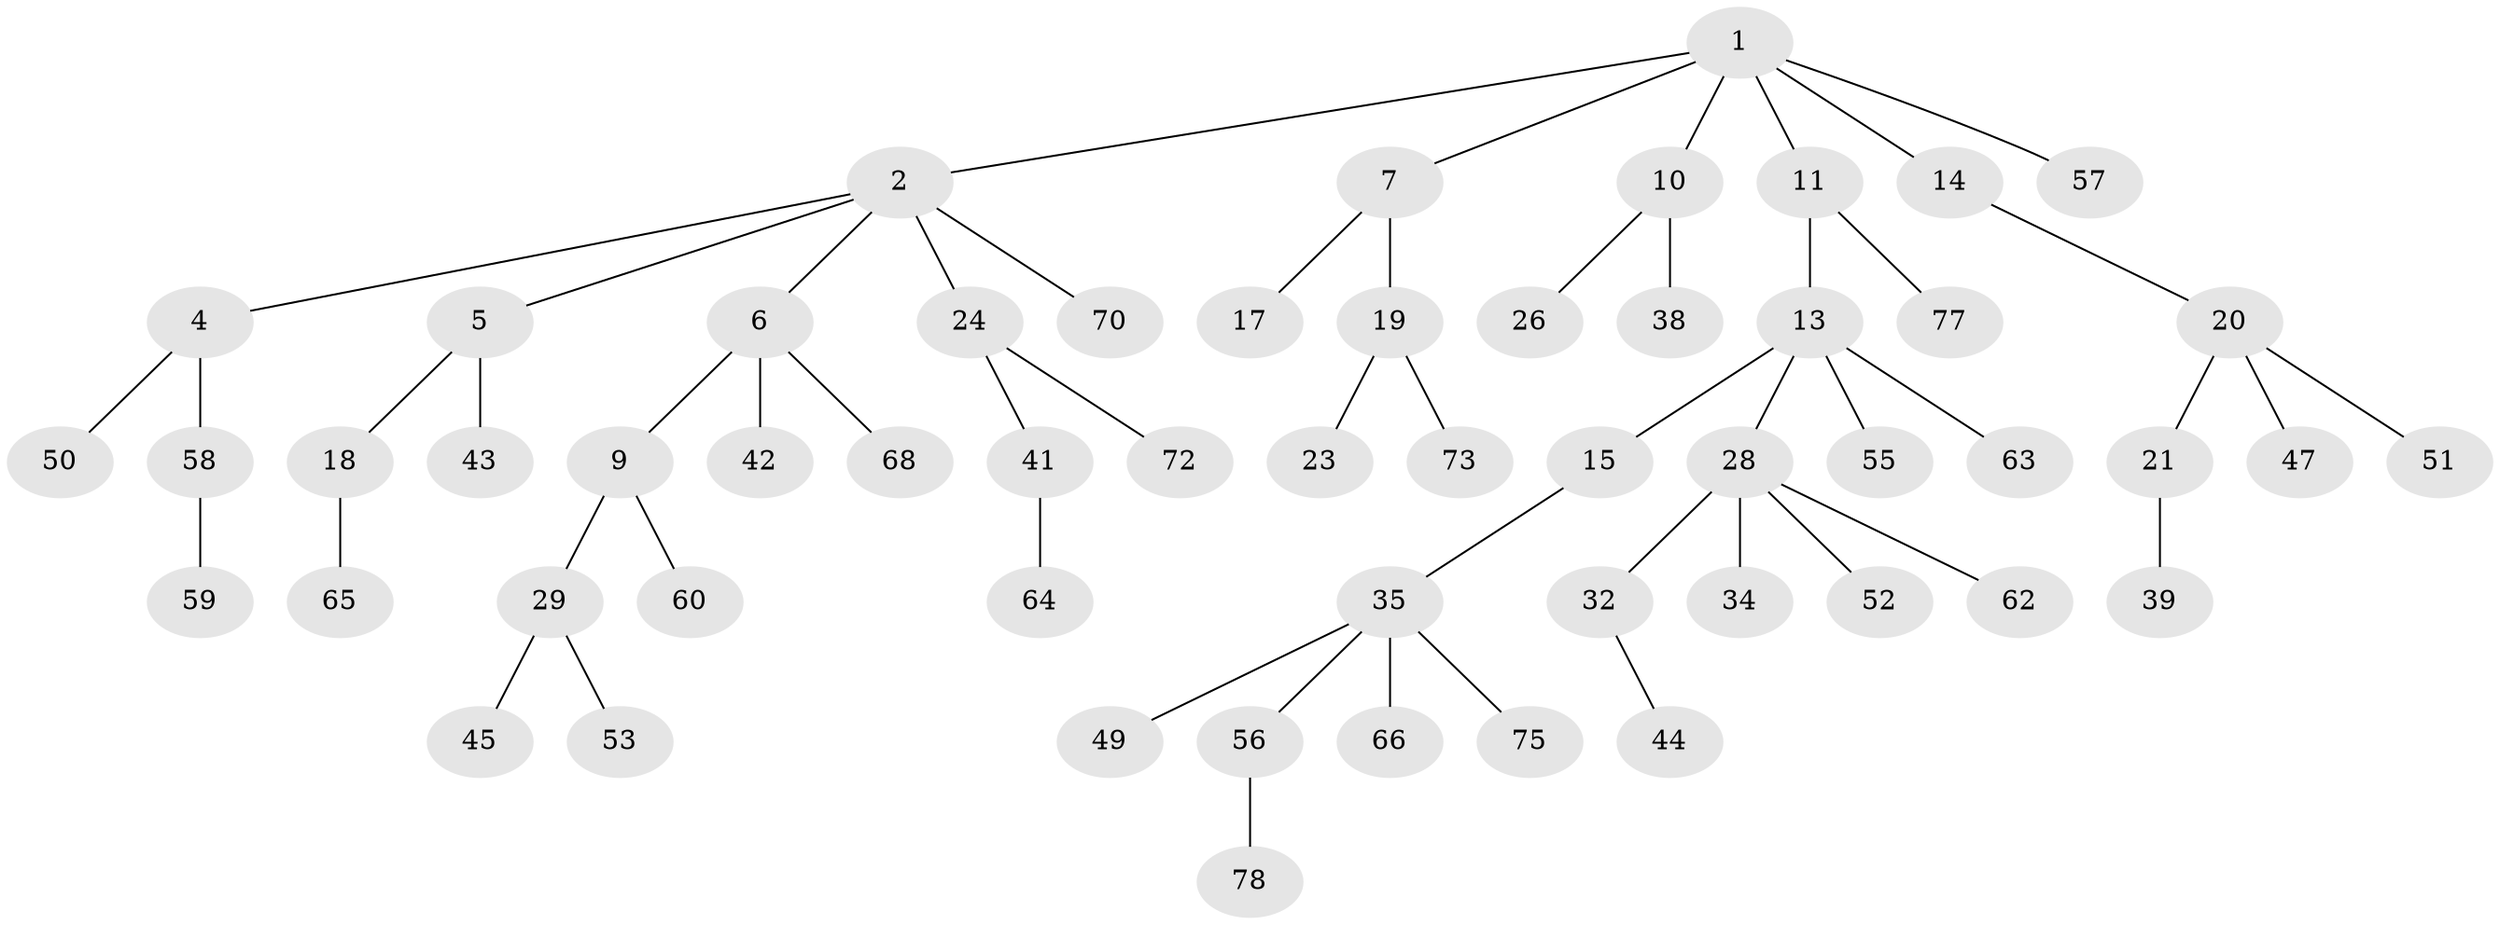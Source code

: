 // Generated by graph-tools (version 1.1) at 2025/52/02/27/25 19:52:12]
// undirected, 56 vertices, 55 edges
graph export_dot {
graph [start="1"]
  node [color=gray90,style=filled];
  1 [super="+3"];
  2 [super="+76"];
  4 [super="+8"];
  5 [super="+40"];
  6 [super="+37"];
  7 [super="+12"];
  9 [super="+79"];
  10 [super="+36"];
  11 [super="+30"];
  13 [super="+16"];
  14;
  15;
  17;
  18;
  19 [super="+25"];
  20 [super="+22"];
  21 [super="+33"];
  23;
  24 [super="+27"];
  26;
  28 [super="+67"];
  29 [super="+31"];
  32 [super="+46"];
  34;
  35 [super="+48"];
  38 [super="+71"];
  39;
  41 [super="+61"];
  42;
  43 [super="+54"];
  44;
  45;
  47;
  49;
  50;
  51 [super="+74"];
  52;
  53;
  55;
  56 [super="+69"];
  57;
  58;
  59;
  60;
  62;
  63;
  64;
  65;
  66;
  68;
  70;
  72;
  73;
  75;
  77;
  78;
  1 -- 2;
  1 -- 7;
  1 -- 10;
  1 -- 11;
  1 -- 14;
  1 -- 57;
  2 -- 4;
  2 -- 5;
  2 -- 6;
  2 -- 24;
  2 -- 70;
  4 -- 58;
  4 -- 50;
  5 -- 18;
  5 -- 43;
  6 -- 9;
  6 -- 42;
  6 -- 68;
  7 -- 17;
  7 -- 19;
  9 -- 29;
  9 -- 60;
  10 -- 26;
  10 -- 38;
  11 -- 13;
  11 -- 77;
  13 -- 15;
  13 -- 63;
  13 -- 28;
  13 -- 55;
  14 -- 20;
  15 -- 35;
  18 -- 65;
  19 -- 23;
  19 -- 73;
  20 -- 21;
  20 -- 47;
  20 -- 51;
  21 -- 39;
  24 -- 41;
  24 -- 72;
  28 -- 32;
  28 -- 34;
  28 -- 52;
  28 -- 62;
  29 -- 45;
  29 -- 53;
  32 -- 44;
  35 -- 49;
  35 -- 56;
  35 -- 75;
  35 -- 66;
  41 -- 64;
  56 -- 78;
  58 -- 59;
}
